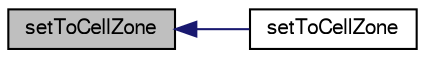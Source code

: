 digraph "setToCellZone"
{
  bgcolor="transparent";
  edge [fontname="FreeSans",fontsize="10",labelfontname="FreeSans",labelfontsize="10"];
  node [fontname="FreeSans",fontsize="10",shape=record];
  rankdir="LR";
  Node1 [label="setToCellZone",height=0.2,width=0.4,color="black", fillcolor="grey75", style="filled", fontcolor="black"];
  Node1 -> Node2 [dir="back",color="midnightblue",fontsize="10",style="solid",fontname="FreeSans"];
  Node2 [label="setToCellZone",height=0.2,width=0.4,color="black",URL="$a25338.html#aa761edb9e0bdfa5e05e8ed843809c04c",tooltip="Construct from dictionary. "];
}

